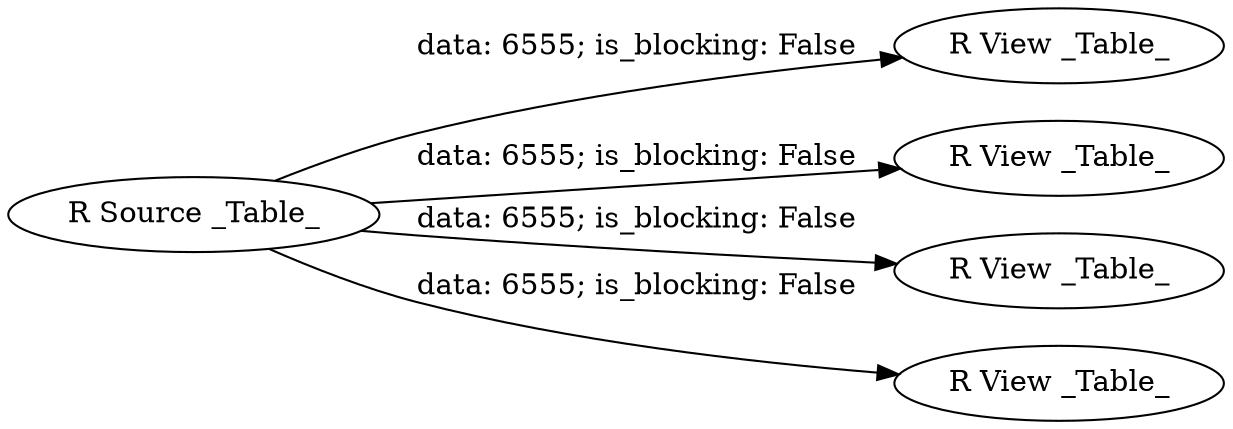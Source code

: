 digraph {
	"-2431073990161259497_44" [label="R Source _Table_"]
	"-2431073990161259497_48" [label="R View _Table_"]
	"-2431073990161259497_46" [label="R View _Table_"]
	"-2431073990161259497_45" [label="R View _Table_"]
	"-2431073990161259497_47" [label="R View _Table_"]
	"-2431073990161259497_44" -> "-2431073990161259497_45" [label="data: 6555; is_blocking: False"]
	"-2431073990161259497_44" -> "-2431073990161259497_47" [label="data: 6555; is_blocking: False"]
	"-2431073990161259497_44" -> "-2431073990161259497_46" [label="data: 6555; is_blocking: False"]
	"-2431073990161259497_44" -> "-2431073990161259497_48" [label="data: 6555; is_blocking: False"]
	rankdir=LR
}
